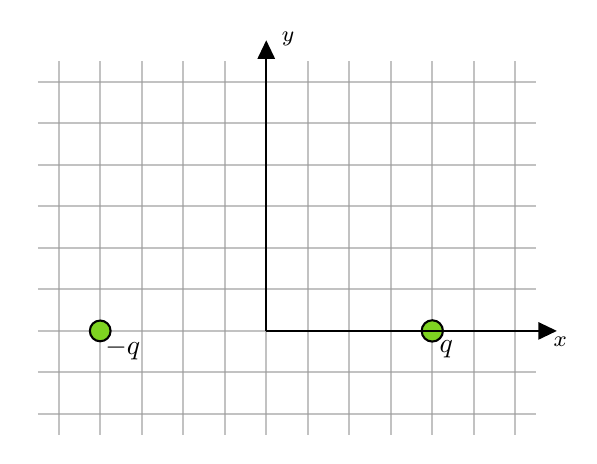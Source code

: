 

\tikzset{every picture/.style={line width=0.75pt}} %set default line width to 0.75pt        

\begin{tikzpicture}[x=0.75pt,y=0.75pt,yscale=-1,xscale=1]
%uncomment if require: \path (0,231); %set diagram left start at 0, and has height of 231

%Shape: Grid [id:dp5772774949513428] 
\draw  [draw opacity=0] (30,30) -- (270,30) -- (270,210) -- (30,210) -- cycle ; \draw  [color={rgb, 255:red, 155; green, 155; blue, 155 }  ,draw opacity=0.61 ] (40,30) -- (40,210)(60,30) -- (60,210)(80,30) -- (80,210)(100,30) -- (100,210)(120,30) -- (120,210)(140,30) -- (140,210)(160,30) -- (160,210)(180,30) -- (180,210)(200,30) -- (200,210)(220,30) -- (220,210)(240,30) -- (240,210)(260,30) -- (260,210) ; \draw  [color={rgb, 255:red, 155; green, 155; blue, 155 }  ,draw opacity=0.61 ] (30,40) -- (270,40)(30,60) -- (270,60)(30,80) -- (270,80)(30,100) -- (270,100)(30,120) -- (270,120)(30,140) -- (270,140)(30,160) -- (270,160)(30,180) -- (270,180)(30,200) -- (270,200) ; \draw  [color={rgb, 255:red, 155; green, 155; blue, 155 }  ,draw opacity=0.61 ]  ;
%Shape: Circle [id:dp6566632407770856] 
\draw  [fill={rgb, 255:red, 126; green, 211; blue, 33 }  ,fill opacity=1 ] (214.87,160) .. controls (214.87,162.83) and (217.17,165.13) .. (220,165.13) .. controls (222.83,165.13) and (225.13,162.83) .. (225.13,160) .. controls (225.13,157.17) and (222.83,154.87) .. (220,154.87) .. controls (217.17,154.87) and (214.87,157.17) .. (214.87,160) -- cycle ;
%Shape: Circle [id:dp38521091328279966] 
\draw  [fill={rgb, 255:red, 126; green, 211; blue, 33 }  ,fill opacity=1 ] (55,160) .. controls (55,157.24) and (57.24,155) .. (60,155) .. controls (62.76,155) and (65,157.24) .. (65,160) .. controls (65,162.76) and (62.76,165) .. (60,165) .. controls (57.24,165) and (55,162.76) .. (55,160) -- cycle ;
%Straight Lines [id:da6489705353245667] 
\draw    (140,160) -- (140,23) ;
\draw [shift={(140,20)}, rotate = 90] [fill={rgb, 255:red, 0; green, 0; blue, 0 }  ][line width=0.08]  [draw opacity=0] (8.93,-4.29) -- (0,0) -- (8.93,4.29) -- cycle    ;
%Straight Lines [id:da16448759224381426] 
\draw    (140,160) -- (277,160) ;
\draw [shift={(280,160)}, rotate = 180] [fill={rgb, 255:red, 0; green, 0; blue, 0 }  ][line width=0.08]  [draw opacity=0] (8.93,-4.29) -- (0,0) -- (8.93,4.29) -- cycle    ;

% Text Node
\draw (222,163) node [anchor=north west][inner sep=0.75pt]   [align=left] {$\displaystyle q$};
% Text Node
\draw (61,162) node [anchor=north west][inner sep=0.75pt]   [align=left] {$\displaystyle -q$};
% Text Node
\draw (146,14.4) node [anchor=north west][inner sep=0.75pt]  [font=\footnotesize]  {$y$};
% Text Node
\draw (277,161.4) node [anchor=north west][inner sep=0.75pt]  [font=\footnotesize]  {$x$};


\end{tikzpicture}
